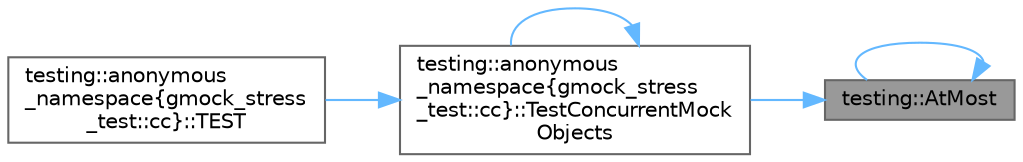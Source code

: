 digraph "testing::AtMost"
{
 // LATEX_PDF_SIZE
  bgcolor="transparent";
  edge [fontname=Helvetica,fontsize=10,labelfontname=Helvetica,labelfontsize=10];
  node [fontname=Helvetica,fontsize=10,shape=box,height=0.2,width=0.4];
  rankdir="RL";
  Node1 [id="Node000001",label="testing::AtMost",height=0.2,width=0.4,color="gray40", fillcolor="grey60", style="filled", fontcolor="black",tooltip=" "];
  Node1 -> Node1 [id="edge1_Node000001_Node000001",dir="back",color="steelblue1",style="solid",tooltip=" "];
  Node1 -> Node2 [id="edge2_Node000001_Node000002",dir="back",color="steelblue1",style="solid",tooltip=" "];
  Node2 [id="Node000002",label="testing::anonymous\l_namespace\{gmock_stress\l_test::cc\}::TestConcurrentMock\lObjects",height=0.2,width=0.4,color="grey40", fillcolor="white", style="filled",URL="$namespacetesting_1_1anonymous__namespace_02gmock__stress__test_8cc_03.html#a221fa26c90939d7af5923adcfc5aebce",tooltip=" "];
  Node2 -> Node3 [id="edge3_Node000002_Node000003",dir="back",color="steelblue1",style="solid",tooltip=" "];
  Node3 [id="Node000003",label="testing::anonymous\l_namespace\{gmock_stress\l_test::cc\}::TEST",height=0.2,width=0.4,color="grey40", fillcolor="white", style="filled",URL="$namespacetesting_1_1anonymous__namespace_02gmock__stress__test_8cc_03.html#a779cca0333f45e227c11e9a9bcb412a2",tooltip=" "];
  Node2 -> Node2 [id="edge4_Node000002_Node000002",dir="back",color="steelblue1",style="solid",tooltip=" "];
}
